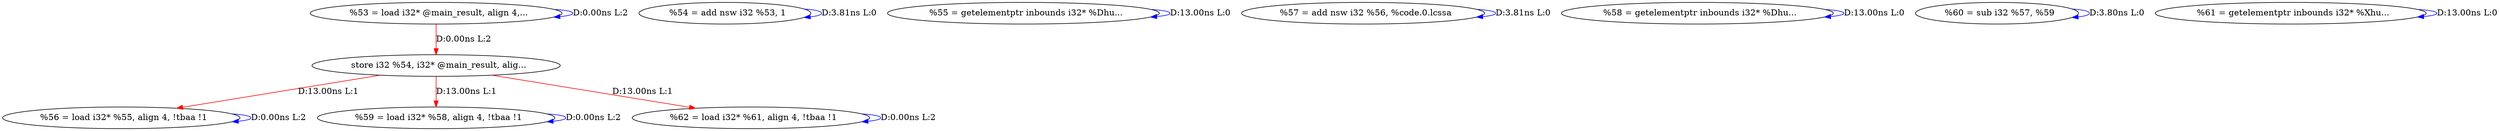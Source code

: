 digraph {
Node0x40d7c00[label="  %53 = load i32* @main_result, align 4,..."];
Node0x40d7c00 -> Node0x40d7c00[label="D:0.00ns L:2",color=blue];
Node0x40d7e80[label="  store i32 %54, i32* @main_result, alig..."];
Node0x40d7c00 -> Node0x40d7e80[label="D:0.00ns L:2",color=red];
Node0x40d7d40[label="  %54 = add nsw i32 %53, 1"];
Node0x40d7d40 -> Node0x40d7d40[label="D:3.81ns L:0",color=blue];
Node0x40d8100[label="  %56 = load i32* %55, align 4, !tbaa !1"];
Node0x40d7e80 -> Node0x40d8100[label="D:13.00ns L:1",color=red];
Node0x40d4470[label="  %59 = load i32* %58, align 4, !tbaa !1"];
Node0x40d7e80 -> Node0x40d4470[label="D:13.00ns L:1",color=red];
Node0x40d4830[label="  %62 = load i32* %61, align 4, !tbaa !1"];
Node0x40d7e80 -> Node0x40d4830[label="D:13.00ns L:1",color=red];
Node0x40d7fc0[label="  %55 = getelementptr inbounds i32* %Dhu..."];
Node0x40d7fc0 -> Node0x40d7fc0[label="D:13.00ns L:0",color=blue];
Node0x40d8100 -> Node0x40d8100[label="D:0.00ns L:2",color=blue];
Node0x40d8240[label="  %57 = add nsw i32 %56, %code.0.lcssa"];
Node0x40d8240 -> Node0x40d8240[label="D:3.81ns L:0",color=blue];
Node0x40d8380[label="  %58 = getelementptr inbounds i32* %Dhu..."];
Node0x40d8380 -> Node0x40d8380[label="D:13.00ns L:0",color=blue];
Node0x40d4470 -> Node0x40d4470[label="D:0.00ns L:2",color=blue];
Node0x40d45b0[label="  %60 = sub i32 %57, %59"];
Node0x40d45b0 -> Node0x40d45b0[label="D:3.80ns L:0",color=blue];
Node0x40d46f0[label="  %61 = getelementptr inbounds i32* %Xhu..."];
Node0x40d46f0 -> Node0x40d46f0[label="D:13.00ns L:0",color=blue];
Node0x40d4830 -> Node0x40d4830[label="D:0.00ns L:2",color=blue];
}
